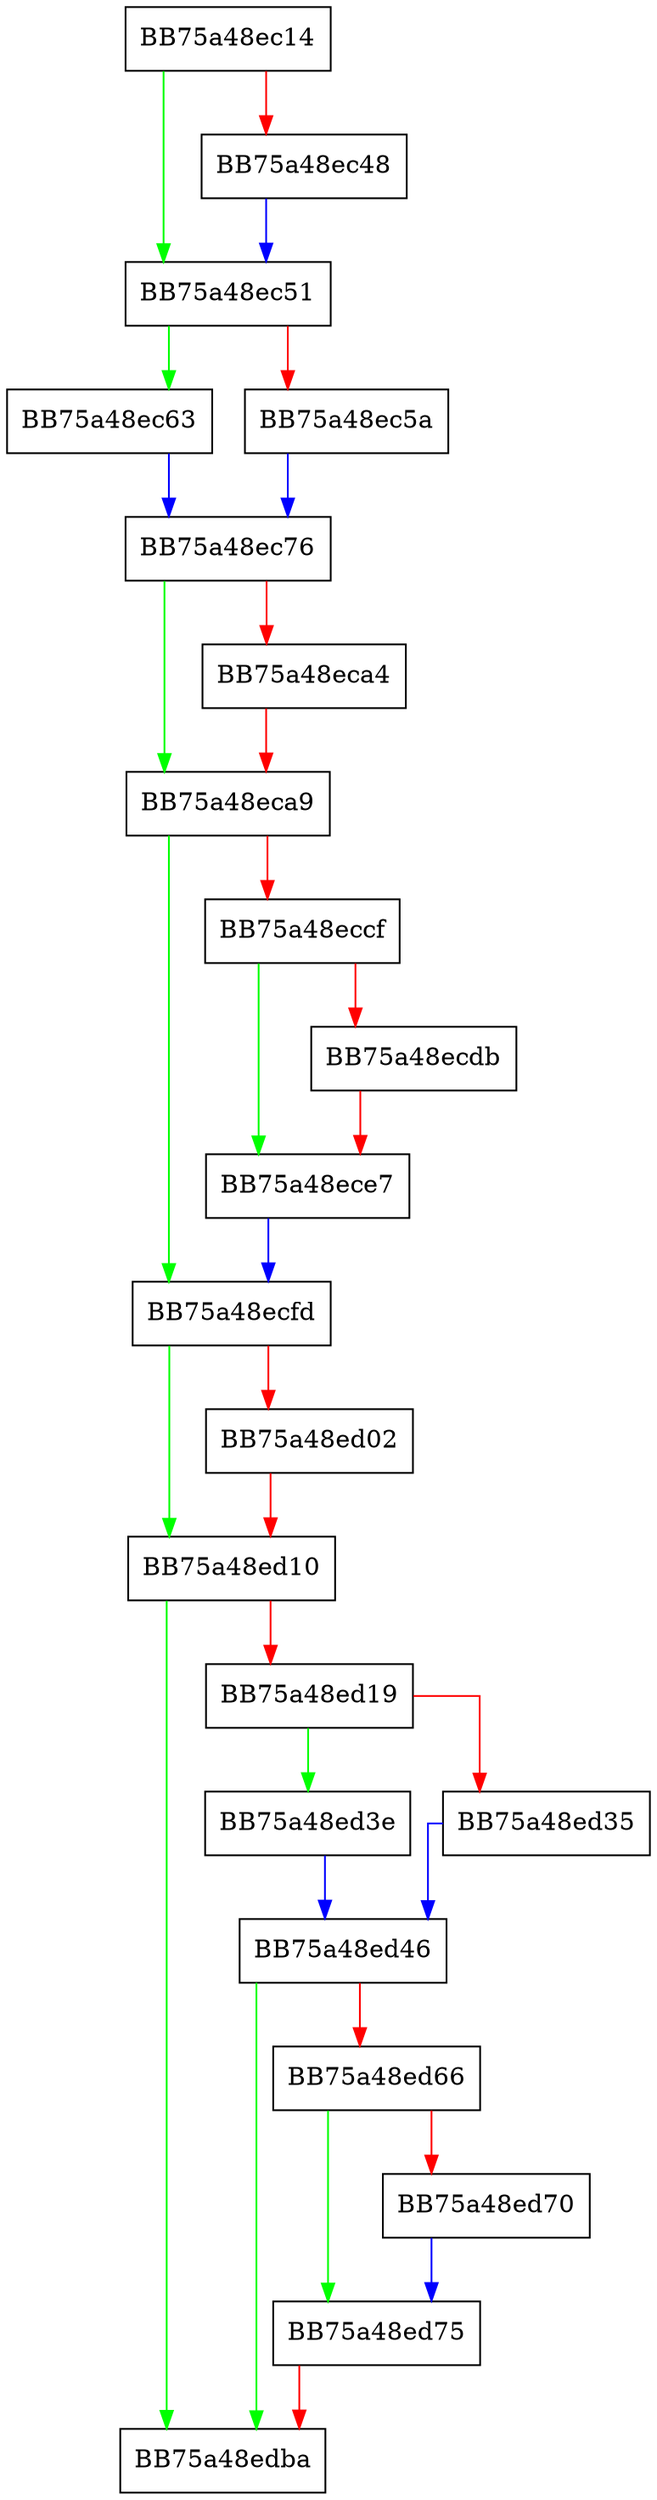 digraph CheckDecompression {
  node [shape="box"];
  graph [splines=ortho];
  BB75a48ec14 -> BB75a48ec51 [color="green"];
  BB75a48ec14 -> BB75a48ec48 [color="red"];
  BB75a48ec48 -> BB75a48ec51 [color="blue"];
  BB75a48ec51 -> BB75a48ec63 [color="green"];
  BB75a48ec51 -> BB75a48ec5a [color="red"];
  BB75a48ec5a -> BB75a48ec76 [color="blue"];
  BB75a48ec63 -> BB75a48ec76 [color="blue"];
  BB75a48ec76 -> BB75a48eca9 [color="green"];
  BB75a48ec76 -> BB75a48eca4 [color="red"];
  BB75a48eca4 -> BB75a48eca9 [color="red"];
  BB75a48eca9 -> BB75a48ecfd [color="green"];
  BB75a48eca9 -> BB75a48eccf [color="red"];
  BB75a48eccf -> BB75a48ece7 [color="green"];
  BB75a48eccf -> BB75a48ecdb [color="red"];
  BB75a48ecdb -> BB75a48ece7 [color="red"];
  BB75a48ece7 -> BB75a48ecfd [color="blue"];
  BB75a48ecfd -> BB75a48ed10 [color="green"];
  BB75a48ecfd -> BB75a48ed02 [color="red"];
  BB75a48ed02 -> BB75a48ed10 [color="red"];
  BB75a48ed10 -> BB75a48edba [color="green"];
  BB75a48ed10 -> BB75a48ed19 [color="red"];
  BB75a48ed19 -> BB75a48ed3e [color="green"];
  BB75a48ed19 -> BB75a48ed35 [color="red"];
  BB75a48ed35 -> BB75a48ed46 [color="blue"];
  BB75a48ed3e -> BB75a48ed46 [color="blue"];
  BB75a48ed46 -> BB75a48edba [color="green"];
  BB75a48ed46 -> BB75a48ed66 [color="red"];
  BB75a48ed66 -> BB75a48ed75 [color="green"];
  BB75a48ed66 -> BB75a48ed70 [color="red"];
  BB75a48ed70 -> BB75a48ed75 [color="blue"];
  BB75a48ed75 -> BB75a48edba [color="red"];
}